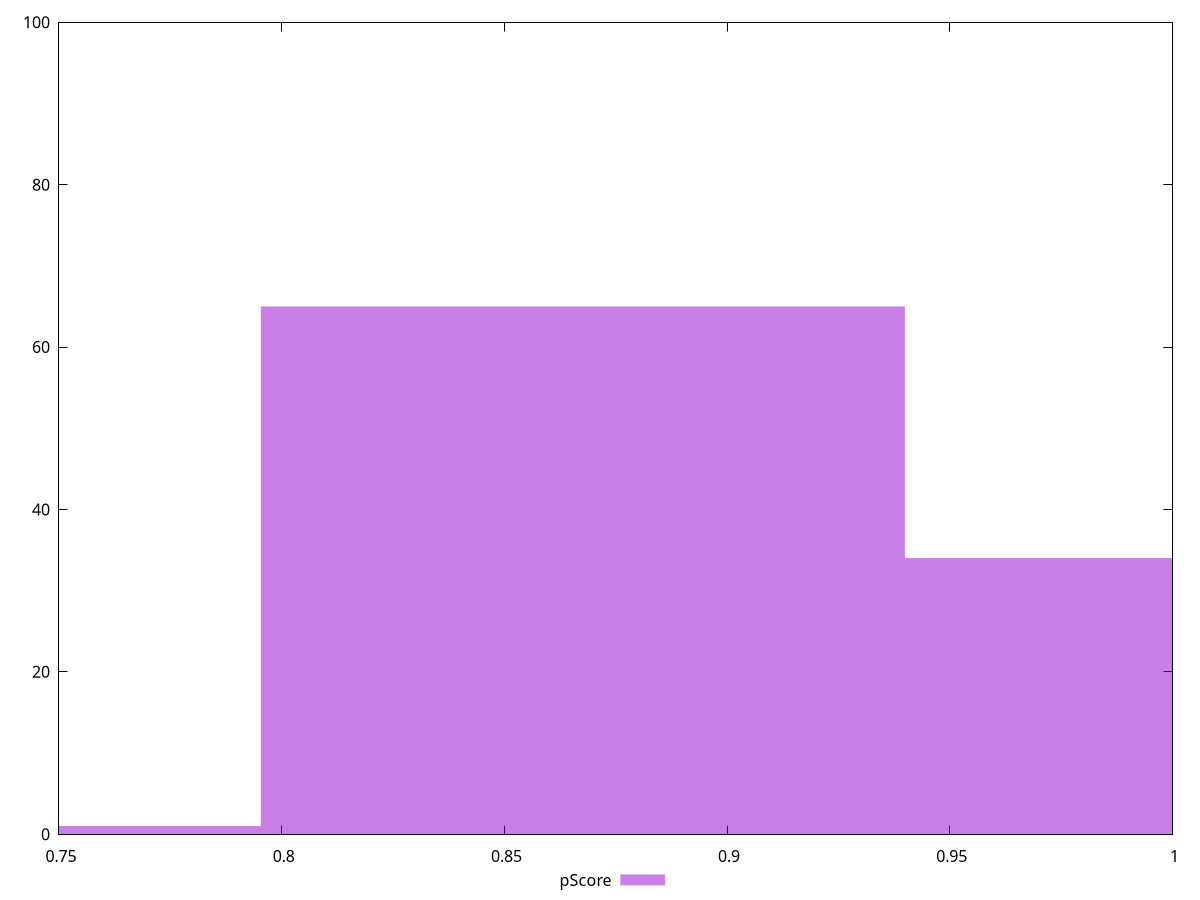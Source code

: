 reset

$pScore <<EOF
0.723018894362168 1
1.0122264521070352 34
0.8676226732346017 65
EOF

set key outside below
set boxwidth 0.1446037788724336
set xrange [0.75:1]
set yrange [0:100]
set trange [0:100]
set style fill transparent solid 0.5 noborder
set terminal svg size 640, 490 enhanced background rgb 'white'
set output "reports/report_00032_2021-02-25T10-28-15.087Z/unminified-javascript/samples/astro/pScore/histogram.svg"

plot $pScore title "pScore" with boxes

reset
